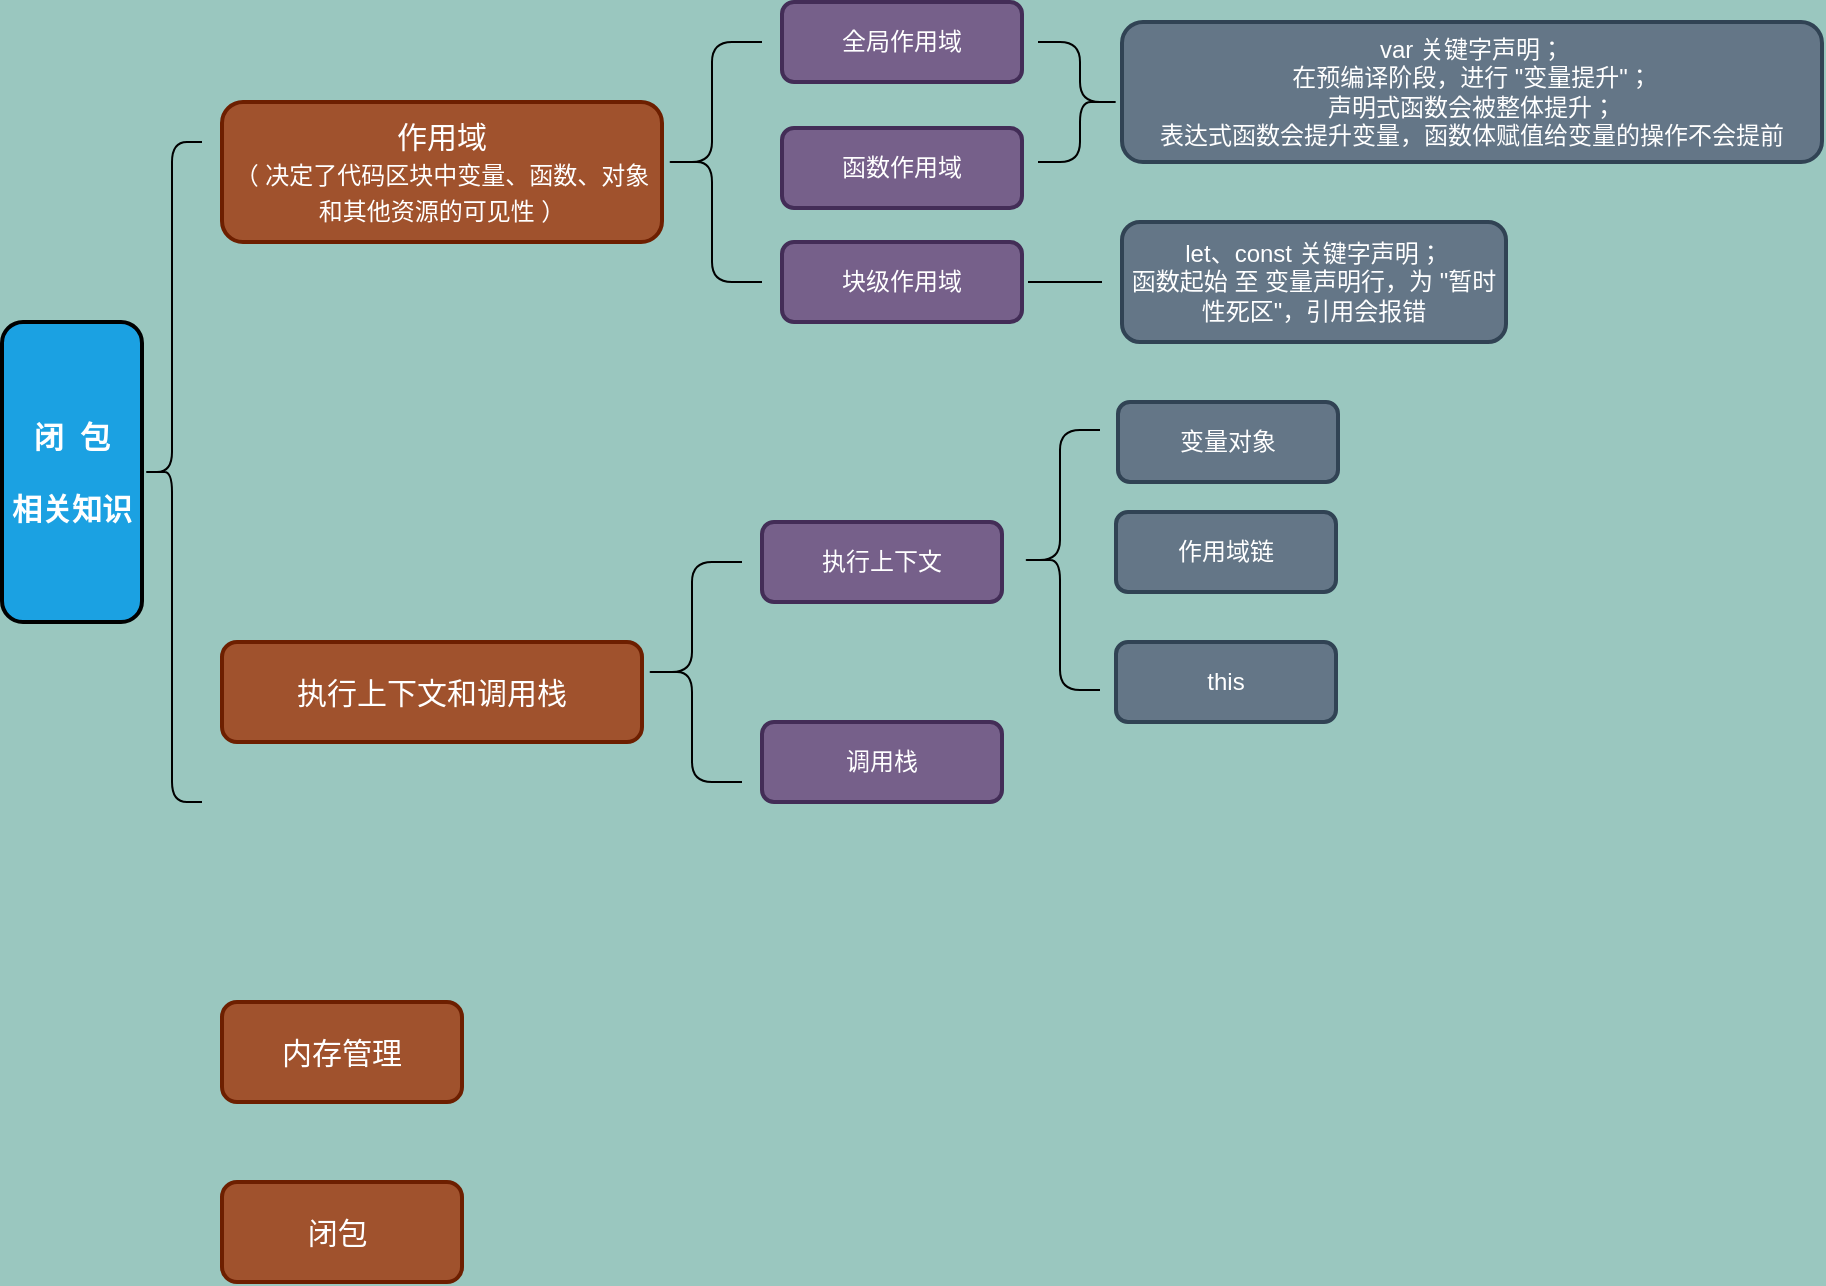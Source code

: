 <mxfile version="20.2.8" type="github">
  <diagram id="XqYnw1Og1vZd7FlZ2dqc" name="Page-1">
    <mxGraphModel dx="1422" dy="804" grid="1" gridSize="10" guides="1" tooltips="1" connect="1" arrows="1" fold="1" page="1" pageScale="1" pageWidth="827" pageHeight="1169" background="#9AC7BF" math="0" shadow="0">
      <root>
        <mxCell id="0" />
        <mxCell id="1" parent="0" />
        <mxCell id="ZPt0y0-EblUkWhbGwTDB-3" value="&lt;b&gt;&lt;font style=&quot;font-size: 15px;&quot; color=&quot;#ffffff&quot;&gt;闭&amp;nbsp; 包&lt;br&gt;&lt;br&gt;相关知识&lt;br&gt;&lt;/font&gt;&lt;/b&gt;" style="whiteSpace=wrap;html=1;strokeWidth=2;fillWeight=4;hachureGap=8;hachureAngle=45;fillColor=#1ba1e2;fillStyle=solid;rounded=1;" parent="1" vertex="1">
          <mxGeometry x="10" y="380" width="70" height="150" as="geometry" />
        </mxCell>
        <mxCell id="ZPt0y0-EblUkWhbGwTDB-4" value="作用域&lt;br&gt;&lt;font style=&quot;font-size: 12px;&quot;&gt;（ 决定了代码区块中变量、函数、对象和其他资源的可见性 ）&lt;/font&gt;" style="whiteSpace=wrap;html=1;strokeWidth=2;fillWeight=4;hachureGap=8;hachureAngle=45;fillColor=#a0522d;fillStyle=solid;fontSize=15;fontColor=#ffffff;strokeColor=#6D1F00;rounded=1;" parent="1" vertex="1">
          <mxGeometry x="120" y="270" width="220" height="70" as="geometry" />
        </mxCell>
        <mxCell id="ZPt0y0-EblUkWhbGwTDB-6" value="执行上下文和调用栈" style="whiteSpace=wrap;html=1;strokeWidth=2;fillWeight=4;hachureGap=8;hachureAngle=45;fillColor=#a0522d;fillStyle=solid;fontSize=15;fontColor=#ffffff;strokeColor=#6D1F00;rounded=1;" parent="1" vertex="1">
          <mxGeometry x="120" y="540" width="210" height="50" as="geometry" />
        </mxCell>
        <mxCell id="ZPt0y0-EblUkWhbGwTDB-7" value="内存管理" style="whiteSpace=wrap;html=1;strokeWidth=2;fillWeight=4;hachureGap=8;hachureAngle=45;fillColor=#a0522d;fillStyle=solid;fontSize=15;fontColor=#ffffff;strokeColor=#6D1F00;rounded=1;" parent="1" vertex="1">
          <mxGeometry x="120" y="720" width="120" height="50" as="geometry" />
        </mxCell>
        <mxCell id="ZPt0y0-EblUkWhbGwTDB-8" value="闭包&amp;nbsp;" style="whiteSpace=wrap;html=1;strokeWidth=2;fillWeight=4;hachureGap=8;hachureAngle=45;fillColor=#a0522d;fillStyle=solid;fontSize=15;fontColor=#ffffff;strokeColor=#6D1F00;rounded=1;" parent="1" vertex="1">
          <mxGeometry x="120" y="810" width="120" height="50" as="geometry" />
        </mxCell>
        <mxCell id="ZPt0y0-EblUkWhbGwTDB-11" value="" style="shape=curlyBracket;whiteSpace=wrap;html=1;fillStyle=solid;fontSize=15;fontColor=#FFFFFF;gradientColor=none;rounded=1;" parent="1" vertex="1">
          <mxGeometry x="80" y="290" width="30" height="330" as="geometry" />
        </mxCell>
        <mxCell id="ZPt0y0-EblUkWhbGwTDB-13" value="全局作用域" style="whiteSpace=wrap;html=1;strokeWidth=2;fillWeight=4;hachureGap=8;hachureAngle=45;fillColor=#76608a;fillStyle=solid;fontSize=12;fontColor=#ffffff;strokeColor=#432D57;rounded=1;" parent="1" vertex="1">
          <mxGeometry x="400" y="220" width="120" height="40" as="geometry" />
        </mxCell>
        <mxCell id="ZPt0y0-EblUkWhbGwTDB-14" value="函数作用域" style="whiteSpace=wrap;html=1;strokeWidth=2;fillWeight=4;hachureGap=8;hachureAngle=45;fillColor=#76608a;fillStyle=solid;fontSize=12;fontColor=#ffffff;strokeColor=#432D57;rounded=1;" parent="1" vertex="1">
          <mxGeometry x="400" y="283" width="120" height="40" as="geometry" />
        </mxCell>
        <mxCell id="ZPt0y0-EblUkWhbGwTDB-15" value="块级作用域" style="whiteSpace=wrap;html=1;strokeWidth=2;fillWeight=4;hachureGap=8;hachureAngle=45;fillColor=#76608a;fillStyle=solid;fontSize=12;fontColor=#ffffff;strokeColor=#432D57;rounded=1;" parent="1" vertex="1">
          <mxGeometry x="400" y="340" width="120" height="40" as="geometry" />
        </mxCell>
        <mxCell id="ZPt0y0-EblUkWhbGwTDB-16" value="" style="shape=curlyBracket;whiteSpace=wrap;html=1;fillStyle=solid;fontSize=12;fontColor=#FFFFFF;fillColor=#A5674A;gradientColor=none;rounded=1;" parent="1" vertex="1">
          <mxGeometry x="340" y="240" width="50" height="120" as="geometry" />
        </mxCell>
        <mxCell id="ZPt0y0-EblUkWhbGwTDB-17" value="let、const 关键字声明；&lt;br&gt;函数起始 至 变量声明行，为 &quot;暂时性死区&quot;，引用会报错" style="whiteSpace=wrap;html=1;strokeWidth=2;fillWeight=4;hachureGap=8;hachureAngle=45;fillColor=#647687;fillStyle=solid;fontSize=12;fontColor=#ffffff;strokeColor=#314354;rounded=1;" parent="1" vertex="1">
          <mxGeometry x="570" y="330" width="192" height="60" as="geometry" />
        </mxCell>
        <mxCell id="ZPt0y0-EblUkWhbGwTDB-18" value="var 关键字声明；&lt;br&gt;在预编译阶段，进行 &quot;变量提升&quot;；&lt;br&gt;声明式函数会被整体提升；&lt;br&gt;表达式函数会提升变量，函数体赋值给变量的操作不会提前" style="whiteSpace=wrap;html=1;strokeWidth=2;fillWeight=4;hachureGap=8;hachureAngle=45;fillColor=#647687;fillStyle=solid;fontSize=12;fontColor=#ffffff;strokeColor=#314354;rounded=1;" parent="1" vertex="1">
          <mxGeometry x="570" y="230" width="350" height="70" as="geometry" />
        </mxCell>
        <mxCell id="ZPt0y0-EblUkWhbGwTDB-19" value="" style="shape=curlyBracket;whiteSpace=wrap;html=1;flipH=1;fillStyle=solid;fontSize=12;fontColor=#FFFFFF;fillColor=#A5674A;gradientColor=none;rounded=1;" parent="1" vertex="1">
          <mxGeometry x="528" y="240" width="42" height="60" as="geometry" />
        </mxCell>
        <mxCell id="ZPt0y0-EblUkWhbGwTDB-22" value="" style="line;strokeWidth=1;html=1;perimeter=backbonePerimeter;points=[];outlineConnect=0;fillStyle=solid;fontSize=12;fontColor=#FFFFFF;fillColor=#A5674A;gradientColor=none;rounded=1;" parent="1" vertex="1">
          <mxGeometry x="523" y="355" width="37" height="10" as="geometry" />
        </mxCell>
        <mxCell id="9hNWtZpR8HiQRO1Fr6E--4" value="执行上下文" style="whiteSpace=wrap;html=1;strokeWidth=2;fillWeight=4;hachureGap=8;hachureAngle=45;fillColor=#76608a;fillStyle=solid;fontSize=12;fontColor=#ffffff;strokeColor=#432D57;rounded=1;" vertex="1" parent="1">
          <mxGeometry x="390" y="480" width="120" height="40" as="geometry" />
        </mxCell>
        <mxCell id="9hNWtZpR8HiQRO1Fr6E--5" value="调用栈" style="whiteSpace=wrap;html=1;strokeWidth=2;fillWeight=4;hachureGap=8;hachureAngle=45;fillColor=#76608a;fillStyle=solid;fontSize=12;fontColor=#ffffff;strokeColor=#432D57;rounded=1;" vertex="1" parent="1">
          <mxGeometry x="390" y="580" width="120" height="40" as="geometry" />
        </mxCell>
        <mxCell id="9hNWtZpR8HiQRO1Fr6E--6" value="变量对象" style="whiteSpace=wrap;html=1;strokeWidth=2;fillWeight=4;hachureGap=8;hachureAngle=45;fillColor=#647687;fillStyle=solid;fontSize=12;fontColor=#ffffff;strokeColor=#314354;rounded=1;" vertex="1" parent="1">
          <mxGeometry x="568" y="420" width="110" height="40" as="geometry" />
        </mxCell>
        <mxCell id="9hNWtZpR8HiQRO1Fr6E--7" value="作用域链&lt;span style=&quot;color: rgba(0, 0, 0, 0); font-family: monospace; font-size: 0px; text-align: start;&quot;&gt;%3CmxGraphModel%3E%3Croot%3E%3CmxCell%20id%3D%220%22%2F%3E%3CmxCell%20id%3D%221%22%20parent%3D%220%22%2F%3E%3CmxCell%20id%3D%222%22%20value%3D%22%E5%8F%98%E9%87%8F%E5%AF%B9%E8%B1%A1%22%20style%3D%22whiteSpace%3Dwrap%3Bhtml%3D1%3BstrokeWidth%3D2%3BfillWeight%3D4%3BhachureGap%3D8%3BhachureAngle%3D45%3BfillColor%3D%23647687%3BfillStyle%3Dsolid%3BfontSize%3D12%3BfontColor%3D%23ffffff%3BstrokeColor%3D%23314354%3Brounded%3D1%3B%22%20vertex%3D%221%22%20parent%3D%221%22%3E%3CmxGeometry%20x%3D%22570%22%20y%3D%22420%22%20width%3D%22110%22%20height%3D%2240%22%20as%3D%22geometry%22%2F%3E%3C%2FmxCell%3E%3C%2Froot%3E%3C%2FmxGraphModel%3E&lt;/span&gt;" style="whiteSpace=wrap;html=1;strokeWidth=2;fillWeight=4;hachureGap=8;hachureAngle=45;fillColor=#647687;fillStyle=solid;fontSize=12;fontColor=#ffffff;strokeColor=#314354;rounded=1;" vertex="1" parent="1">
          <mxGeometry x="567" y="475" width="110" height="40" as="geometry" />
        </mxCell>
        <mxCell id="9hNWtZpR8HiQRO1Fr6E--8" value="this" style="whiteSpace=wrap;html=1;strokeWidth=2;fillWeight=4;hachureGap=8;hachureAngle=45;fillColor=#647687;fillStyle=solid;fontSize=12;fontColor=#ffffff;strokeColor=#314354;rounded=1;" vertex="1" parent="1">
          <mxGeometry x="567" y="540" width="110" height="40" as="geometry" />
        </mxCell>
        <mxCell id="9hNWtZpR8HiQRO1Fr6E--11" value="" style="shape=curlyBracket;whiteSpace=wrap;html=1;fillStyle=solid;fontSize=12;fontColor=#FFFFFF;fillColor=#A5674A;gradientColor=none;rounded=1;" vertex="1" parent="1">
          <mxGeometry x="519" y="434" width="40" height="130" as="geometry" />
        </mxCell>
        <mxCell id="9hNWtZpR8HiQRO1Fr6E--13" value="" style="shape=curlyBracket;whiteSpace=wrap;html=1;fillStyle=solid;fontSize=12;fontColor=#FFFFFF;fillColor=#A5674A;gradientColor=none;rounded=1;" vertex="1" parent="1">
          <mxGeometry x="330" y="500" width="50" height="110" as="geometry" />
        </mxCell>
      </root>
    </mxGraphModel>
  </diagram>
</mxfile>
